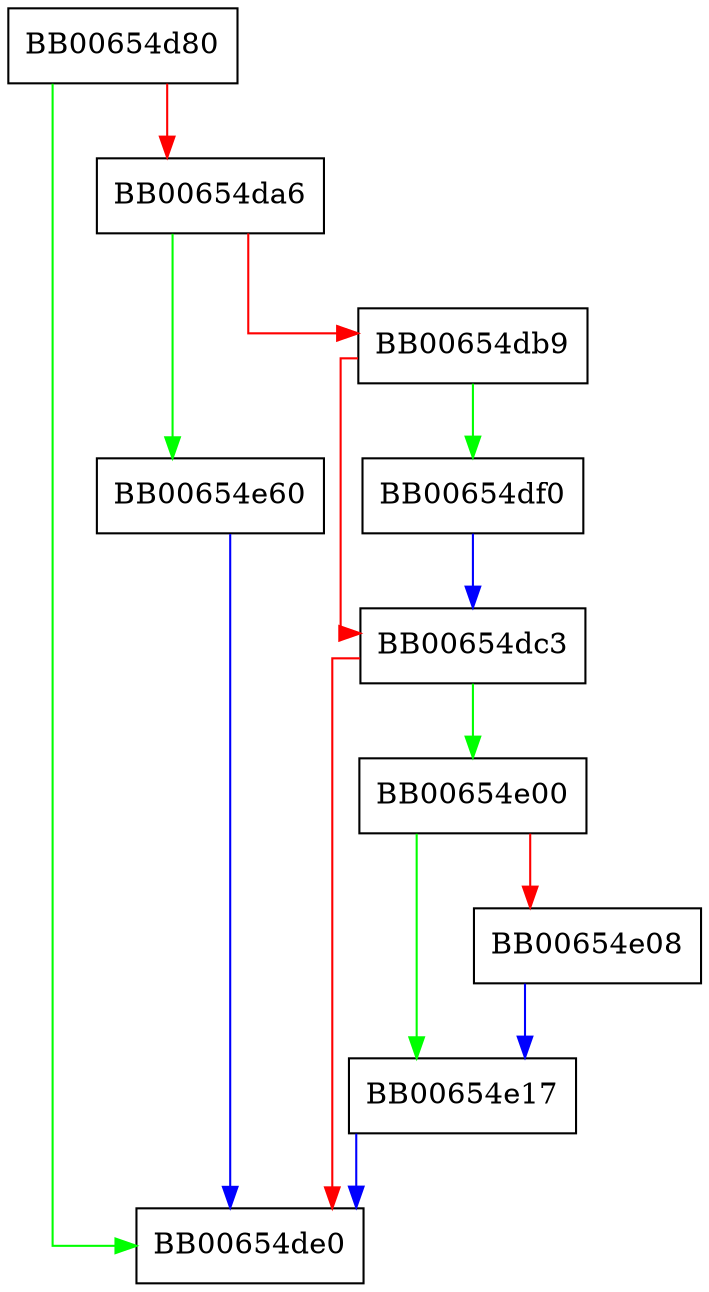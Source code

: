 digraph UI_new {
  node [shape="box"];
  graph [splines=ortho];
  BB00654d80 -> BB00654de0 [color="green"];
  BB00654d80 -> BB00654da6 [color="red"];
  BB00654da6 -> BB00654e60 [color="green"];
  BB00654da6 -> BB00654db9 [color="red"];
  BB00654db9 -> BB00654df0 [color="green"];
  BB00654db9 -> BB00654dc3 [color="red"];
  BB00654dc3 -> BB00654e00 [color="green"];
  BB00654dc3 -> BB00654de0 [color="red"];
  BB00654df0 -> BB00654dc3 [color="blue"];
  BB00654e00 -> BB00654e17 [color="green"];
  BB00654e00 -> BB00654e08 [color="red"];
  BB00654e08 -> BB00654e17 [color="blue"];
  BB00654e17 -> BB00654de0 [color="blue"];
  BB00654e60 -> BB00654de0 [color="blue"];
}